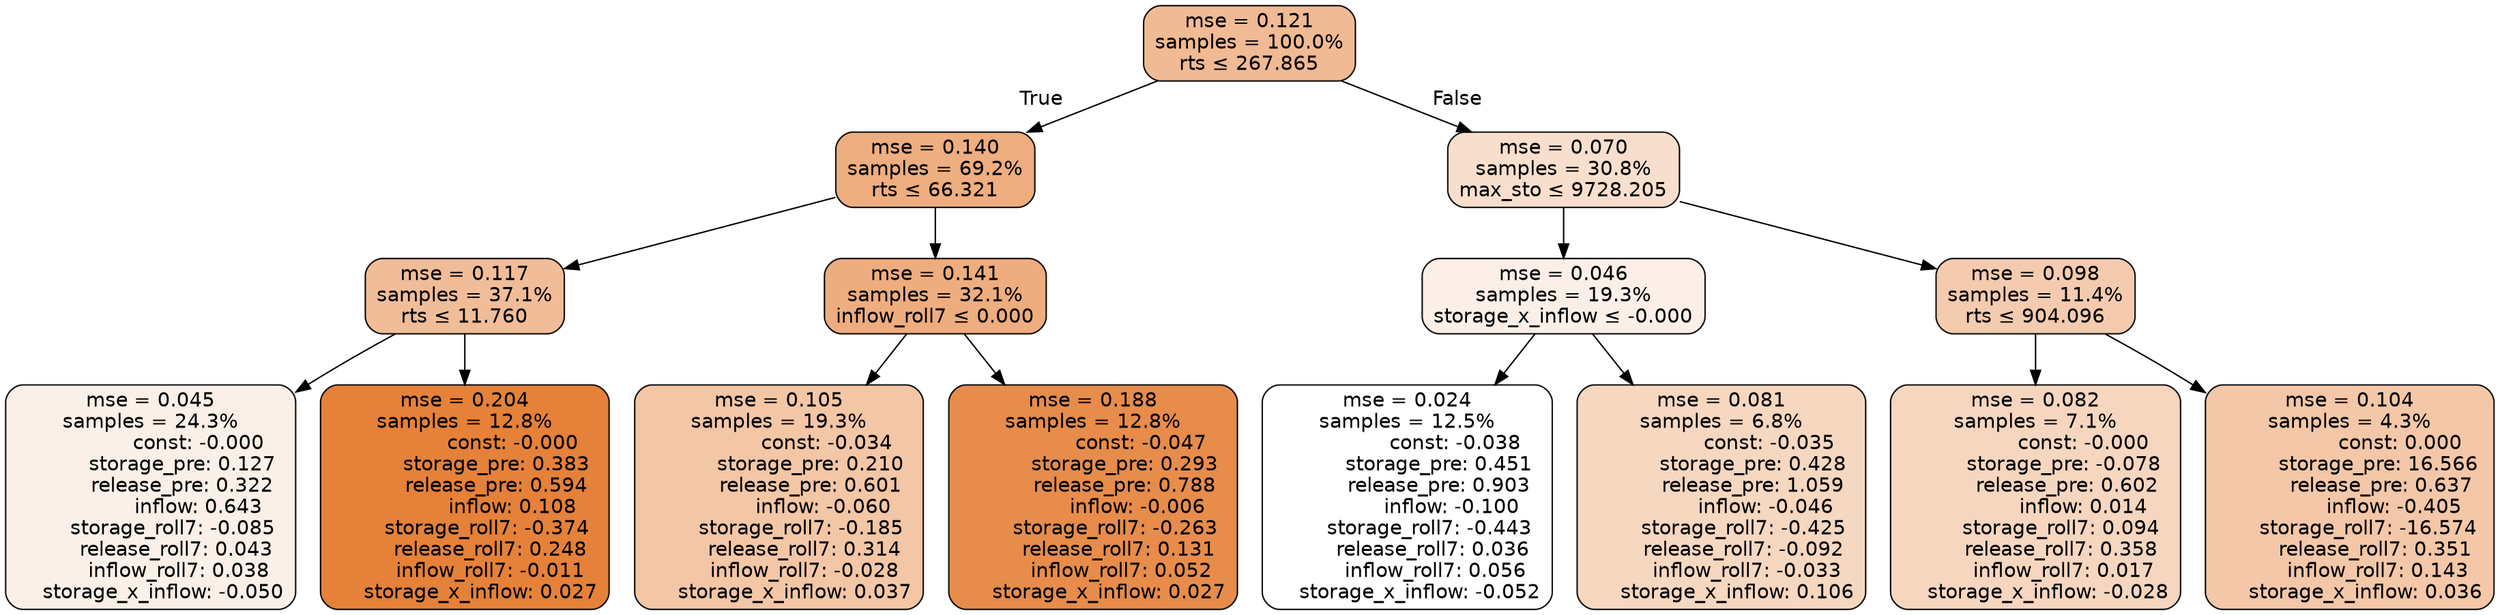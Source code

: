 digraph tree {
bgcolor="transparent"
node [shape=rectangle, style="filled, rounded", color="black", fontname=helvetica] ;
edge [fontname=helvetica] ;
	"0" [label="mse = 0.121
samples = 100.0%
rts &le; 267.865", fillcolor="#f0ba94"]
	"1" [label="mse = 0.140
samples = 69.2%
rts &le; 66.321", fillcolor="#eeae7f"]
	"2" [label="mse = 0.117
samples = 37.1%
rts &le; 11.760", fillcolor="#f1bd98"]
	"3" [label="mse = 0.045
samples = 24.3%
               const: -0.000
          storage_pre: 0.127
          release_pre: 0.322
               inflow: 0.643
       storage_roll7: -0.085
        release_roll7: 0.043
         inflow_roll7: 0.038
    storage_x_inflow: -0.050", fillcolor="#fbf0e7"]
	"4" [label="mse = 0.204
samples = 12.8%
               const: -0.000
          storage_pre: 0.383
          release_pre: 0.594
               inflow: 0.108
       storage_roll7: -0.374
        release_roll7: 0.248
        inflow_roll7: -0.011
     storage_x_inflow: 0.027", fillcolor="#e58139"]
	"5" [label="mse = 0.141
samples = 32.1%
inflow_roll7 &le; 0.000", fillcolor="#eead7e"]
	"6" [label="mse = 0.105
samples = 19.3%
               const: -0.034
          storage_pre: 0.210
          release_pre: 0.601
              inflow: -0.060
       storage_roll7: -0.185
        release_roll7: 0.314
        inflow_roll7: -0.028
     storage_x_inflow: 0.037", fillcolor="#f3c6a6"]
	"7" [label="mse = 0.188
samples = 12.8%
               const: -0.047
          storage_pre: 0.293
          release_pre: 0.788
              inflow: -0.006
       storage_roll7: -0.263
        release_roll7: 0.131
         inflow_roll7: 0.052
     storage_x_inflow: 0.027", fillcolor="#e78c4b"]
	"8" [label="mse = 0.070
samples = 30.8%
max_sto &le; 9728.205", fillcolor="#f8dfcd"]
	"9" [label="mse = 0.046
samples = 19.3%
storage_x_inflow &le; -0.000", fillcolor="#fbefe7"]
	"10" [label="mse = 0.024
samples = 12.5%
               const: -0.038
          storage_pre: 0.451
          release_pre: 0.903
              inflow: -0.100
       storage_roll7: -0.443
        release_roll7: 0.036
         inflow_roll7: 0.056
    storage_x_inflow: -0.052", fillcolor="#ffffff"]
	"11" [label="mse = 0.081
samples = 6.8%
               const: -0.035
          storage_pre: 0.428
          release_pre: 1.059
              inflow: -0.046
       storage_roll7: -0.425
       release_roll7: -0.092
        inflow_roll7: -0.033
     storage_x_inflow: 0.106", fillcolor="#f6d7c0"]
	"12" [label="mse = 0.098
samples = 11.4%
rts &le; 904.096", fillcolor="#f4cbae"]
	"13" [label="mse = 0.082
samples = 7.1%
               const: -0.000
         storage_pre: -0.078
          release_pre: 0.602
               inflow: 0.014
        storage_roll7: 0.094
        release_roll7: 0.358
         inflow_roll7: 0.017
    storage_x_inflow: -0.028", fillcolor="#f6d6bf"]
	"14" [label="mse = 0.104
samples = 4.3%
                const: 0.000
         storage_pre: 16.566
          release_pre: 0.637
              inflow: -0.405
      storage_roll7: -16.574
        release_roll7: 0.351
         inflow_roll7: 0.143
     storage_x_inflow: 0.036", fillcolor="#f3c7a7"]

	"0" -> "1" [labeldistance=2.5, labelangle=45, headlabel="True"]
	"1" -> "2"
	"2" -> "3"
	"2" -> "4"
	"1" -> "5"
	"5" -> "6"
	"5" -> "7"
	"0" -> "8" [labeldistance=2.5, labelangle=-45, headlabel="False"]
	"8" -> "9"
	"9" -> "10"
	"9" -> "11"
	"8" -> "12"
	"12" -> "13"
	"12" -> "14"
}